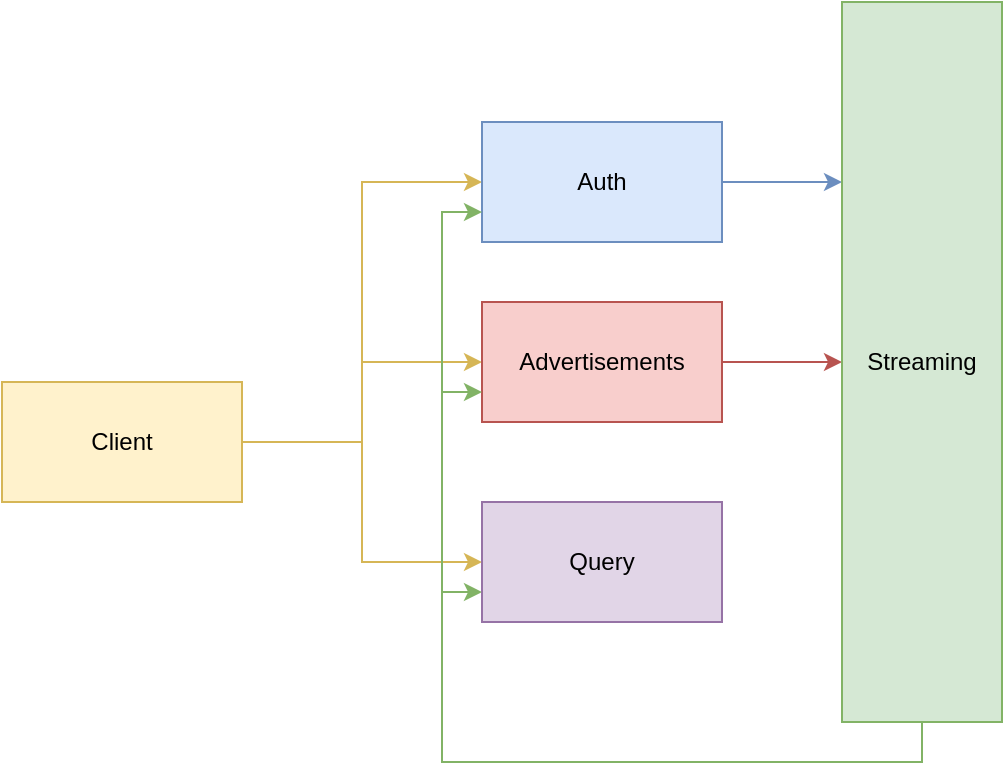 <mxfile version="15.8.7" type="device"><diagram id="DgF_dDRgNL3TqrqTXJTC" name="Pagina-1"><mxGraphModel dx="976" dy="689" grid="1" gridSize="10" guides="1" tooltips="1" connect="1" arrows="1" fold="1" page="1" pageScale="1" pageWidth="827" pageHeight="1169" math="0" shadow="0"><root><mxCell id="0"/><mxCell id="1" parent="0"/><mxCell id="JY87RKiKWmxRqIRikUGK-5" style="edgeStyle=orthogonalEdgeStyle;rounded=0;orthogonalLoop=1;jettySize=auto;html=1;exitX=1;exitY=0.5;exitDx=0;exitDy=0;entryX=0;entryY=0.5;entryDx=0;entryDy=0;fillColor=#fff2cc;strokeColor=#d6b656;" edge="1" parent="1" source="JY87RKiKWmxRqIRikUGK-1" target="JY87RKiKWmxRqIRikUGK-2"><mxGeometry relative="1" as="geometry"/></mxCell><mxCell id="JY87RKiKWmxRqIRikUGK-6" style="edgeStyle=orthogonalEdgeStyle;rounded=0;orthogonalLoop=1;jettySize=auto;html=1;exitX=1;exitY=0.5;exitDx=0;exitDy=0;fillColor=#fff2cc;strokeColor=#d6b656;" edge="1" parent="1" source="JY87RKiKWmxRqIRikUGK-1" target="JY87RKiKWmxRqIRikUGK-3"><mxGeometry relative="1" as="geometry"/></mxCell><mxCell id="JY87RKiKWmxRqIRikUGK-12" style="edgeStyle=orthogonalEdgeStyle;rounded=0;orthogonalLoop=1;jettySize=auto;html=1;exitX=1;exitY=0.5;exitDx=0;exitDy=0;entryX=0;entryY=0.5;entryDx=0;entryDy=0;fillColor=#fff2cc;strokeColor=#d6b656;" edge="1" parent="1" source="JY87RKiKWmxRqIRikUGK-1" target="JY87RKiKWmxRqIRikUGK-11"><mxGeometry relative="1" as="geometry"/></mxCell><mxCell id="JY87RKiKWmxRqIRikUGK-1" value="Client" style="rounded=0;whiteSpace=wrap;html=1;fillColor=#fff2cc;strokeColor=#d6b656;" vertex="1" parent="1"><mxGeometry x="120" y="230" width="120" height="60" as="geometry"/></mxCell><mxCell id="JY87RKiKWmxRqIRikUGK-7" style="edgeStyle=orthogonalEdgeStyle;rounded=0;orthogonalLoop=1;jettySize=auto;html=1;exitX=1;exitY=0.5;exitDx=0;exitDy=0;entryX=0;entryY=0.25;entryDx=0;entryDy=0;fillColor=#dae8fc;strokeColor=#6c8ebf;" edge="1" parent="1" source="JY87RKiKWmxRqIRikUGK-2" target="JY87RKiKWmxRqIRikUGK-4"><mxGeometry relative="1" as="geometry"/></mxCell><mxCell id="JY87RKiKWmxRqIRikUGK-2" value="Auth" style="rounded=0;whiteSpace=wrap;html=1;fillColor=#dae8fc;strokeColor=#6c8ebf;" vertex="1" parent="1"><mxGeometry x="360" y="100" width="120" height="60" as="geometry"/></mxCell><mxCell id="JY87RKiKWmxRqIRikUGK-8" style="edgeStyle=orthogonalEdgeStyle;rounded=0;orthogonalLoop=1;jettySize=auto;html=1;exitX=1;exitY=0.5;exitDx=0;exitDy=0;entryX=0;entryY=0.5;entryDx=0;entryDy=0;fillColor=#f8cecc;strokeColor=#b85450;" edge="1" parent="1" source="JY87RKiKWmxRqIRikUGK-3" target="JY87RKiKWmxRqIRikUGK-4"><mxGeometry relative="1" as="geometry"/></mxCell><mxCell id="JY87RKiKWmxRqIRikUGK-3" value="Advertisements" style="rounded=0;whiteSpace=wrap;html=1;fillColor=#f8cecc;strokeColor=#b85450;" vertex="1" parent="1"><mxGeometry x="360" y="190" width="120" height="60" as="geometry"/></mxCell><mxCell id="JY87RKiKWmxRqIRikUGK-9" style="edgeStyle=orthogonalEdgeStyle;rounded=0;orthogonalLoop=1;jettySize=auto;html=1;exitX=0.5;exitY=1;exitDx=0;exitDy=0;entryX=0;entryY=0.75;entryDx=0;entryDy=0;fillColor=#d5e8d4;strokeColor=#82b366;" edge="1" parent="1" source="JY87RKiKWmxRqIRikUGK-4" target="JY87RKiKWmxRqIRikUGK-2"><mxGeometry relative="1" as="geometry"/></mxCell><mxCell id="JY87RKiKWmxRqIRikUGK-10" style="edgeStyle=orthogonalEdgeStyle;rounded=0;orthogonalLoop=1;jettySize=auto;html=1;exitX=0.5;exitY=1;exitDx=0;exitDy=0;entryX=0;entryY=0.75;entryDx=0;entryDy=0;fillColor=#d5e8d4;strokeColor=#82b366;" edge="1" parent="1" source="JY87RKiKWmxRqIRikUGK-4" target="JY87RKiKWmxRqIRikUGK-3"><mxGeometry relative="1" as="geometry"><Array as="points"><mxPoint x="580" y="420"/><mxPoint x="340" y="420"/><mxPoint x="340" y="235"/></Array></mxGeometry></mxCell><mxCell id="JY87RKiKWmxRqIRikUGK-13" style="edgeStyle=orthogonalEdgeStyle;rounded=0;orthogonalLoop=1;jettySize=auto;html=1;exitX=0.5;exitY=1;exitDx=0;exitDy=0;entryX=0;entryY=0.75;entryDx=0;entryDy=0;fillColor=#d5e8d4;strokeColor=#82b366;" edge="1" parent="1" source="JY87RKiKWmxRqIRikUGK-4" target="JY87RKiKWmxRqIRikUGK-11"><mxGeometry relative="1" as="geometry"><Array as="points"><mxPoint x="580" y="420"/><mxPoint x="340" y="420"/><mxPoint x="340" y="335"/></Array></mxGeometry></mxCell><mxCell id="JY87RKiKWmxRqIRikUGK-4" value="Streaming" style="rounded=0;whiteSpace=wrap;html=1;fillColor=#d5e8d4;strokeColor=#82b366;" vertex="1" parent="1"><mxGeometry x="540" y="40" width="80" height="360" as="geometry"/></mxCell><mxCell id="JY87RKiKWmxRqIRikUGK-11" value="Query" style="rounded=0;whiteSpace=wrap;html=1;fillColor=#e1d5e7;strokeColor=#9673a6;" vertex="1" parent="1"><mxGeometry x="360" y="290" width="120" height="60" as="geometry"/></mxCell></root></mxGraphModel></diagram></mxfile>